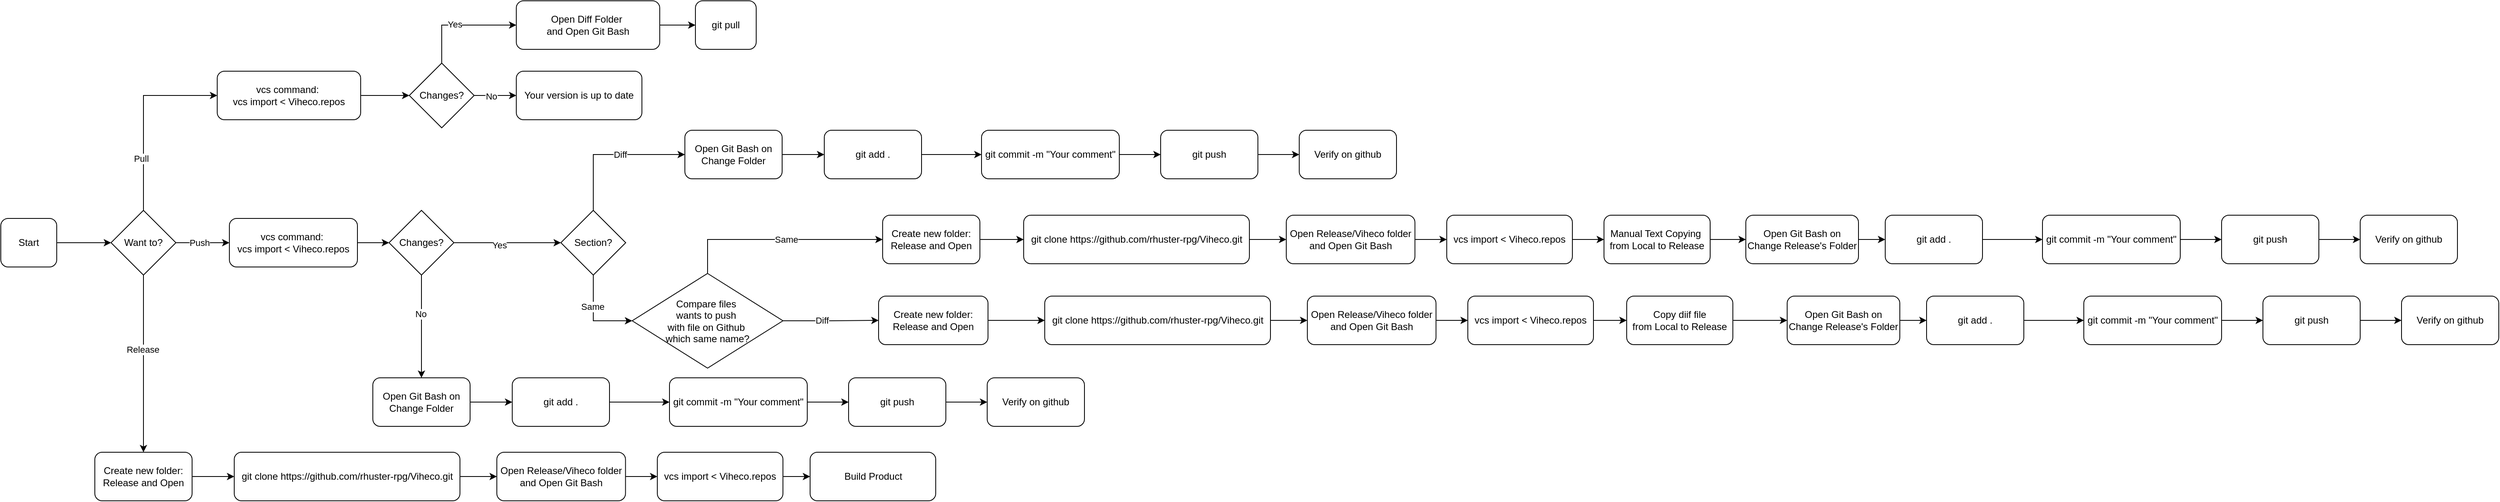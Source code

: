 <mxfile version="24.8.4">
  <diagram name="Trang-1" id="VYDXozYUX4tGOKDkSeNB">
    <mxGraphModel dx="3007" dy="1742" grid="0" gridSize="10" guides="1" tooltips="1" connect="1" arrows="1" fold="1" page="0" pageScale="1" pageWidth="827" pageHeight="1169" math="0" shadow="0">
      <root>
        <mxCell id="0" />
        <mxCell id="1" parent="0" />
        <mxCell id="aLYRYOhqbakwwKRu4qIa-109" value="" style="edgeStyle=orthogonalEdgeStyle;rounded=0;orthogonalLoop=1;jettySize=auto;html=1;" edge="1" parent="1" source="aLYRYOhqbakwwKRu4qIa-1" target="aLYRYOhqbakwwKRu4qIa-108">
          <mxGeometry relative="1" as="geometry" />
        </mxCell>
        <mxCell id="aLYRYOhqbakwwKRu4qIa-1" value="Start" style="rounded=1;whiteSpace=wrap;html=1;" vertex="1" parent="1">
          <mxGeometry x="-377" y="243" width="69" height="60" as="geometry" />
        </mxCell>
        <mxCell id="aLYRYOhqbakwwKRu4qIa-12" style="edgeStyle=orthogonalEdgeStyle;rounded=0;orthogonalLoop=1;jettySize=auto;html=1;entryX=0;entryY=0.5;entryDx=0;entryDy=0;exitX=0.5;exitY=0;exitDx=0;exitDy=0;" edge="1" parent="1" source="aLYRYOhqbakwwKRu4qIa-10" target="aLYRYOhqbakwwKRu4qIa-66">
          <mxGeometry relative="1" as="geometry">
            <mxPoint x="488" y="147" as="targetPoint" />
          </mxGeometry>
        </mxCell>
        <mxCell id="aLYRYOhqbakwwKRu4qIa-13" value="Diff" style="edgeLabel;html=1;align=center;verticalAlign=middle;resizable=0;points=[];" vertex="1" connectable="0" parent="aLYRYOhqbakwwKRu4qIa-12">
          <mxGeometry x="0.122" y="-3" relative="1" as="geometry">
            <mxPoint y="-3" as="offset" />
          </mxGeometry>
        </mxCell>
        <mxCell id="aLYRYOhqbakwwKRu4qIa-14" style="edgeStyle=orthogonalEdgeStyle;rounded=0;orthogonalLoop=1;jettySize=auto;html=1;exitX=0.5;exitY=1;exitDx=0;exitDy=0;entryX=0;entryY=0.5;entryDx=0;entryDy=0;" edge="1" parent="1" source="aLYRYOhqbakwwKRu4qIa-10" target="aLYRYOhqbakwwKRu4qIa-16">
          <mxGeometry relative="1" as="geometry">
            <mxPoint x="497.0" y="378.0" as="targetPoint" />
          </mxGeometry>
        </mxCell>
        <mxCell id="aLYRYOhqbakwwKRu4qIa-15" value="Same" style="edgeLabel;html=1;align=center;verticalAlign=middle;resizable=0;points=[];" vertex="1" connectable="0" parent="aLYRYOhqbakwwKRu4qIa-14">
          <mxGeometry x="-0.074" y="-3" relative="1" as="geometry">
            <mxPoint x="2" y="-10" as="offset" />
          </mxGeometry>
        </mxCell>
        <mxCell id="aLYRYOhqbakwwKRu4qIa-10" value="Section?" style="rhombus;whiteSpace=wrap;html=1;" vertex="1" parent="1">
          <mxGeometry x="314" y="233" width="80" height="80" as="geometry" />
        </mxCell>
        <mxCell id="aLYRYOhqbakwwKRu4qIa-74" value="" style="edgeStyle=orthogonalEdgeStyle;rounded=0;orthogonalLoop=1;jettySize=auto;html=1;" edge="1" parent="1" source="aLYRYOhqbakwwKRu4qIa-16" target="aLYRYOhqbakwwKRu4qIa-57">
          <mxGeometry relative="1" as="geometry" />
        </mxCell>
        <mxCell id="aLYRYOhqbakwwKRu4qIa-75" value="Diff" style="edgeLabel;html=1;align=center;verticalAlign=middle;resizable=0;points=[];" vertex="1" connectable="0" parent="aLYRYOhqbakwwKRu4qIa-74">
          <mxGeometry x="-0.202" y="1" relative="1" as="geometry">
            <mxPoint as="offset" />
          </mxGeometry>
        </mxCell>
        <mxCell id="aLYRYOhqbakwwKRu4qIa-87" style="edgeStyle=orthogonalEdgeStyle;rounded=0;orthogonalLoop=1;jettySize=auto;html=1;entryX=0;entryY=0.5;entryDx=0;entryDy=0;" edge="1" parent="1" source="aLYRYOhqbakwwKRu4qIa-16" target="aLYRYOhqbakwwKRu4qIa-86">
          <mxGeometry relative="1" as="geometry">
            <Array as="points">
              <mxPoint x="495" y="269" />
            </Array>
          </mxGeometry>
        </mxCell>
        <mxCell id="aLYRYOhqbakwwKRu4qIa-88" value="Same" style="edgeLabel;html=1;align=center;verticalAlign=middle;resizable=0;points=[];" vertex="1" connectable="0" parent="aLYRYOhqbakwwKRu4qIa-87">
          <mxGeometry x="0.074" relative="1" as="geometry">
            <mxPoint as="offset" />
          </mxGeometry>
        </mxCell>
        <mxCell id="aLYRYOhqbakwwKRu4qIa-16" value="Compare files&amp;nbsp;&lt;div&gt;wants to push&amp;nbsp;&lt;div&gt;with file on Github&amp;nbsp;&lt;/div&gt;&lt;div&gt;which same name?&lt;/div&gt;&lt;/div&gt;" style="rhombus;whiteSpace=wrap;html=1;" vertex="1" parent="1">
          <mxGeometry x="402" y="311" width="186" height="117" as="geometry" />
        </mxCell>
        <mxCell id="aLYRYOhqbakwwKRu4qIa-25" style="edgeStyle=orthogonalEdgeStyle;rounded=0;orthogonalLoop=1;jettySize=auto;html=1;entryX=0;entryY=0.5;entryDx=0;entryDy=0;" edge="1" parent="1" source="aLYRYOhqbakwwKRu4qIa-20" target="aLYRYOhqbakwwKRu4qIa-22">
          <mxGeometry relative="1" as="geometry" />
        </mxCell>
        <mxCell id="aLYRYOhqbakwwKRu4qIa-20" value="vcs command:&amp;nbsp;&lt;div&gt;vcs import &amp;lt; Viheco.repos&lt;/div&gt;" style="rounded=1;whiteSpace=wrap;html=1;" vertex="1" parent="1">
          <mxGeometry x="-95" y="243" width="158" height="60" as="geometry" />
        </mxCell>
        <mxCell id="aLYRYOhqbakwwKRu4qIa-23" style="edgeStyle=orthogonalEdgeStyle;rounded=0;orthogonalLoop=1;jettySize=auto;html=1;entryX=0;entryY=0.5;entryDx=0;entryDy=0;" edge="1" parent="1" source="aLYRYOhqbakwwKRu4qIa-22" target="aLYRYOhqbakwwKRu4qIa-10">
          <mxGeometry relative="1" as="geometry" />
        </mxCell>
        <mxCell id="aLYRYOhqbakwwKRu4qIa-24" value="Yes" style="edgeLabel;html=1;align=center;verticalAlign=middle;resizable=0;points=[];" vertex="1" connectable="0" parent="aLYRYOhqbakwwKRu4qIa-23">
          <mxGeometry x="-0.149" y="-3" relative="1" as="geometry">
            <mxPoint as="offset" />
          </mxGeometry>
        </mxCell>
        <mxCell id="aLYRYOhqbakwwKRu4qIa-27" style="edgeStyle=orthogonalEdgeStyle;rounded=0;orthogonalLoop=1;jettySize=auto;html=1;exitX=0.5;exitY=1;exitDx=0;exitDy=0;" edge="1" parent="1" source="aLYRYOhqbakwwKRu4qIa-22" target="aLYRYOhqbakwwKRu4qIa-26">
          <mxGeometry relative="1" as="geometry" />
        </mxCell>
        <mxCell id="aLYRYOhqbakwwKRu4qIa-89" value="No" style="edgeLabel;html=1;align=center;verticalAlign=middle;resizable=0;points=[];" vertex="1" connectable="0" parent="aLYRYOhqbakwwKRu4qIa-27">
          <mxGeometry x="-0.249" y="-1" relative="1" as="geometry">
            <mxPoint as="offset" />
          </mxGeometry>
        </mxCell>
        <mxCell id="aLYRYOhqbakwwKRu4qIa-22" value="Changes?" style="rhombus;whiteSpace=wrap;html=1;" vertex="1" parent="1">
          <mxGeometry x="102" y="233" width="80" height="80" as="geometry" />
        </mxCell>
        <mxCell id="aLYRYOhqbakwwKRu4qIa-29" style="edgeStyle=orthogonalEdgeStyle;rounded=0;orthogonalLoop=1;jettySize=auto;html=1;entryX=0;entryY=0.5;entryDx=0;entryDy=0;" edge="1" parent="1" source="aLYRYOhqbakwwKRu4qIa-26" target="aLYRYOhqbakwwKRu4qIa-28">
          <mxGeometry relative="1" as="geometry" />
        </mxCell>
        <mxCell id="aLYRYOhqbakwwKRu4qIa-26" value="Open Git Bash on Change Folder" style="rounded=1;whiteSpace=wrap;html=1;" vertex="1" parent="1">
          <mxGeometry x="82" y="440" width="120" height="60" as="geometry" />
        </mxCell>
        <mxCell id="aLYRYOhqbakwwKRu4qIa-31" value="" style="edgeStyle=orthogonalEdgeStyle;rounded=0;orthogonalLoop=1;jettySize=auto;html=1;" edge="1" parent="1" source="aLYRYOhqbakwwKRu4qIa-28" target="aLYRYOhqbakwwKRu4qIa-30">
          <mxGeometry relative="1" as="geometry" />
        </mxCell>
        <mxCell id="aLYRYOhqbakwwKRu4qIa-28" value="git add ." style="rounded=1;whiteSpace=wrap;html=1;" vertex="1" parent="1">
          <mxGeometry x="254" y="440" width="120" height="60" as="geometry" />
        </mxCell>
        <mxCell id="aLYRYOhqbakwwKRu4qIa-33" style="edgeStyle=orthogonalEdgeStyle;rounded=0;orthogonalLoop=1;jettySize=auto;html=1;exitX=1;exitY=0.5;exitDx=0;exitDy=0;entryX=0;entryY=0.5;entryDx=0;entryDy=0;" edge="1" parent="1" source="aLYRYOhqbakwwKRu4qIa-30" target="aLYRYOhqbakwwKRu4qIa-32">
          <mxGeometry relative="1" as="geometry" />
        </mxCell>
        <mxCell id="aLYRYOhqbakwwKRu4qIa-30" value="git commit -m &quot;Your comment&quot;" style="rounded=1;whiteSpace=wrap;html=1;" vertex="1" parent="1">
          <mxGeometry x="448" y="440" width="170" height="60" as="geometry" />
        </mxCell>
        <mxCell id="aLYRYOhqbakwwKRu4qIa-35" value="" style="edgeStyle=orthogonalEdgeStyle;rounded=0;orthogonalLoop=1;jettySize=auto;html=1;" edge="1" parent="1" source="aLYRYOhqbakwwKRu4qIa-32" target="aLYRYOhqbakwwKRu4qIa-34">
          <mxGeometry relative="1" as="geometry" />
        </mxCell>
        <mxCell id="aLYRYOhqbakwwKRu4qIa-32" value="git push" style="rounded=1;whiteSpace=wrap;html=1;" vertex="1" parent="1">
          <mxGeometry x="669" y="440" width="120" height="60" as="geometry" />
        </mxCell>
        <mxCell id="aLYRYOhqbakwwKRu4qIa-34" value="Verify on github" style="rounded=1;whiteSpace=wrap;html=1;" vertex="1" parent="1">
          <mxGeometry x="840" y="440" width="120" height="60" as="geometry" />
        </mxCell>
        <mxCell id="aLYRYOhqbakwwKRu4qIa-56" value="" style="edgeStyle=orthogonalEdgeStyle;rounded=0;orthogonalLoop=1;jettySize=auto;html=1;" edge="1" parent="1" source="aLYRYOhqbakwwKRu4qIa-57" target="aLYRYOhqbakwwKRu4qIa-59">
          <mxGeometry relative="1" as="geometry" />
        </mxCell>
        <mxCell id="aLYRYOhqbakwwKRu4qIa-57" value="Create new folder: Release and Open" style="rounded=1;whiteSpace=wrap;html=1;" vertex="1" parent="1">
          <mxGeometry x="706" y="339" width="135" height="60" as="geometry" />
        </mxCell>
        <mxCell id="aLYRYOhqbakwwKRu4qIa-58" value="" style="edgeStyle=orthogonalEdgeStyle;rounded=0;orthogonalLoop=1;jettySize=auto;html=1;" edge="1" parent="1" source="aLYRYOhqbakwwKRu4qIa-59" target="aLYRYOhqbakwwKRu4qIa-61">
          <mxGeometry relative="1" as="geometry" />
        </mxCell>
        <mxCell id="aLYRYOhqbakwwKRu4qIa-59" value="git clone&amp;nbsp;https://github.com/rhuster-rpg/Viheco.git" style="whiteSpace=wrap;html=1;rounded=1;" vertex="1" parent="1">
          <mxGeometry x="911" y="339" width="278.5" height="60" as="geometry" />
        </mxCell>
        <mxCell id="aLYRYOhqbakwwKRu4qIa-60" value="" style="edgeStyle=orthogonalEdgeStyle;rounded=0;orthogonalLoop=1;jettySize=auto;html=1;" edge="1" parent="1" source="aLYRYOhqbakwwKRu4qIa-61" target="aLYRYOhqbakwwKRu4qIa-63">
          <mxGeometry relative="1" as="geometry" />
        </mxCell>
        <mxCell id="aLYRYOhqbakwwKRu4qIa-61" value="Open Release/Viheco folder&lt;div&gt;and Open Git Bash&lt;/div&gt;" style="whiteSpace=wrap;html=1;rounded=1;" vertex="1" parent="1">
          <mxGeometry x="1235" y="339" width="158.75" height="60" as="geometry" />
        </mxCell>
        <mxCell id="aLYRYOhqbakwwKRu4qIa-62" value="" style="edgeStyle=orthogonalEdgeStyle;rounded=0;orthogonalLoop=1;jettySize=auto;html=1;" edge="1" parent="1" source="aLYRYOhqbakwwKRu4qIa-63" target="aLYRYOhqbakwwKRu4qIa-64">
          <mxGeometry relative="1" as="geometry" />
        </mxCell>
        <mxCell id="aLYRYOhqbakwwKRu4qIa-63" value="vcs import &amp;lt; Viheco.repos" style="whiteSpace=wrap;html=1;rounded=1;" vertex="1" parent="1">
          <mxGeometry x="1433" y="339" width="155" height="60" as="geometry" />
        </mxCell>
        <mxCell id="aLYRYOhqbakwwKRu4qIa-85" value="" style="edgeStyle=orthogonalEdgeStyle;rounded=0;orthogonalLoop=1;jettySize=auto;html=1;" edge="1" parent="1" source="aLYRYOhqbakwwKRu4qIa-64" target="aLYRYOhqbakwwKRu4qIa-77">
          <mxGeometry relative="1" as="geometry" />
        </mxCell>
        <mxCell id="aLYRYOhqbakwwKRu4qIa-64" value="Copy diif file&lt;div&gt;from Local to Release&lt;/div&gt;" style="whiteSpace=wrap;html=1;rounded=1;" vertex="1" parent="1">
          <mxGeometry x="1629" y="339" width="131" height="60" as="geometry" />
        </mxCell>
        <mxCell id="aLYRYOhqbakwwKRu4qIa-65" style="edgeStyle=orthogonalEdgeStyle;rounded=0;orthogonalLoop=1;jettySize=auto;html=1;entryX=0;entryY=0.5;entryDx=0;entryDy=0;" edge="1" parent="1" source="aLYRYOhqbakwwKRu4qIa-66" target="aLYRYOhqbakwwKRu4qIa-68">
          <mxGeometry relative="1" as="geometry" />
        </mxCell>
        <mxCell id="aLYRYOhqbakwwKRu4qIa-66" value="Open Git Bash on Change Folder" style="rounded=1;whiteSpace=wrap;html=1;" vertex="1" parent="1">
          <mxGeometry x="467" y="134" width="120" height="60" as="geometry" />
        </mxCell>
        <mxCell id="aLYRYOhqbakwwKRu4qIa-67" value="" style="edgeStyle=orthogonalEdgeStyle;rounded=0;orthogonalLoop=1;jettySize=auto;html=1;" edge="1" parent="1" source="aLYRYOhqbakwwKRu4qIa-68" target="aLYRYOhqbakwwKRu4qIa-70">
          <mxGeometry relative="1" as="geometry" />
        </mxCell>
        <mxCell id="aLYRYOhqbakwwKRu4qIa-68" value="git add ." style="rounded=1;whiteSpace=wrap;html=1;" vertex="1" parent="1">
          <mxGeometry x="639" y="134" width="120" height="60" as="geometry" />
        </mxCell>
        <mxCell id="aLYRYOhqbakwwKRu4qIa-69" style="edgeStyle=orthogonalEdgeStyle;rounded=0;orthogonalLoop=1;jettySize=auto;html=1;exitX=1;exitY=0.5;exitDx=0;exitDy=0;entryX=0;entryY=0.5;entryDx=0;entryDy=0;" edge="1" parent="1" source="aLYRYOhqbakwwKRu4qIa-70" target="aLYRYOhqbakwwKRu4qIa-72">
          <mxGeometry relative="1" as="geometry" />
        </mxCell>
        <mxCell id="aLYRYOhqbakwwKRu4qIa-70" value="git commit -m &quot;Your comment&quot;" style="rounded=1;whiteSpace=wrap;html=1;" vertex="1" parent="1">
          <mxGeometry x="833" y="134" width="170" height="60" as="geometry" />
        </mxCell>
        <mxCell id="aLYRYOhqbakwwKRu4qIa-71" value="" style="edgeStyle=orthogonalEdgeStyle;rounded=0;orthogonalLoop=1;jettySize=auto;html=1;" edge="1" parent="1" source="aLYRYOhqbakwwKRu4qIa-72" target="aLYRYOhqbakwwKRu4qIa-73">
          <mxGeometry relative="1" as="geometry" />
        </mxCell>
        <mxCell id="aLYRYOhqbakwwKRu4qIa-72" value="git push" style="rounded=1;whiteSpace=wrap;html=1;" vertex="1" parent="1">
          <mxGeometry x="1054" y="134" width="120" height="60" as="geometry" />
        </mxCell>
        <mxCell id="aLYRYOhqbakwwKRu4qIa-73" value="Verify on github" style="rounded=1;whiteSpace=wrap;html=1;" vertex="1" parent="1">
          <mxGeometry x="1225" y="134" width="120" height="60" as="geometry" />
        </mxCell>
        <mxCell id="aLYRYOhqbakwwKRu4qIa-76" style="edgeStyle=orthogonalEdgeStyle;rounded=0;orthogonalLoop=1;jettySize=auto;html=1;entryX=0;entryY=0.5;entryDx=0;entryDy=0;" edge="1" parent="1" source="aLYRYOhqbakwwKRu4qIa-77" target="aLYRYOhqbakwwKRu4qIa-79">
          <mxGeometry relative="1" as="geometry" />
        </mxCell>
        <mxCell id="aLYRYOhqbakwwKRu4qIa-77" value="Open Git Bash on Change Release&#39;s Folder" style="rounded=1;whiteSpace=wrap;html=1;" vertex="1" parent="1">
          <mxGeometry x="1827" y="339" width="139" height="60" as="geometry" />
        </mxCell>
        <mxCell id="aLYRYOhqbakwwKRu4qIa-78" value="" style="edgeStyle=orthogonalEdgeStyle;rounded=0;orthogonalLoop=1;jettySize=auto;html=1;" edge="1" parent="1" source="aLYRYOhqbakwwKRu4qIa-79" target="aLYRYOhqbakwwKRu4qIa-81">
          <mxGeometry relative="1" as="geometry" />
        </mxCell>
        <mxCell id="aLYRYOhqbakwwKRu4qIa-79" value="git add ." style="rounded=1;whiteSpace=wrap;html=1;" vertex="1" parent="1">
          <mxGeometry x="1999" y="339" width="120" height="60" as="geometry" />
        </mxCell>
        <mxCell id="aLYRYOhqbakwwKRu4qIa-80" style="edgeStyle=orthogonalEdgeStyle;rounded=0;orthogonalLoop=1;jettySize=auto;html=1;exitX=1;exitY=0.5;exitDx=0;exitDy=0;entryX=0;entryY=0.5;entryDx=0;entryDy=0;" edge="1" parent="1" source="aLYRYOhqbakwwKRu4qIa-81" target="aLYRYOhqbakwwKRu4qIa-83">
          <mxGeometry relative="1" as="geometry" />
        </mxCell>
        <mxCell id="aLYRYOhqbakwwKRu4qIa-81" value="git commit -m &quot;Your comment&quot;" style="rounded=1;whiteSpace=wrap;html=1;" vertex="1" parent="1">
          <mxGeometry x="2193" y="339" width="170" height="60" as="geometry" />
        </mxCell>
        <mxCell id="aLYRYOhqbakwwKRu4qIa-82" value="" style="edgeStyle=orthogonalEdgeStyle;rounded=0;orthogonalLoop=1;jettySize=auto;html=1;" edge="1" parent="1" source="aLYRYOhqbakwwKRu4qIa-83" target="aLYRYOhqbakwwKRu4qIa-84">
          <mxGeometry relative="1" as="geometry" />
        </mxCell>
        <mxCell id="aLYRYOhqbakwwKRu4qIa-83" value="git push" style="rounded=1;whiteSpace=wrap;html=1;" vertex="1" parent="1">
          <mxGeometry x="2414" y="339" width="120" height="60" as="geometry" />
        </mxCell>
        <mxCell id="aLYRYOhqbakwwKRu4qIa-84" value="Verify on github" style="rounded=1;whiteSpace=wrap;html=1;" vertex="1" parent="1">
          <mxGeometry x="2585" y="339" width="120" height="60" as="geometry" />
        </mxCell>
        <mxCell id="aLYRYOhqbakwwKRu4qIa-95" value="" style="edgeStyle=orthogonalEdgeStyle;rounded=0;orthogonalLoop=1;jettySize=auto;html=1;" edge="1" parent="1" source="aLYRYOhqbakwwKRu4qIa-86" target="aLYRYOhqbakwwKRu4qIa-91">
          <mxGeometry relative="1" as="geometry" />
        </mxCell>
        <mxCell id="aLYRYOhqbakwwKRu4qIa-86" value="Create new folder: Release and Open" style="rounded=1;whiteSpace=wrap;html=1;" vertex="1" parent="1">
          <mxGeometry x="711" y="239" width="120" height="60" as="geometry" />
        </mxCell>
        <mxCell id="aLYRYOhqbakwwKRu4qIa-90" value="" style="edgeStyle=orthogonalEdgeStyle;rounded=0;orthogonalLoop=1;jettySize=auto;html=1;" edge="1" parent="1" source="aLYRYOhqbakwwKRu4qIa-91" target="aLYRYOhqbakwwKRu4qIa-93">
          <mxGeometry relative="1" as="geometry" />
        </mxCell>
        <mxCell id="aLYRYOhqbakwwKRu4qIa-91" value="git clone&amp;nbsp;https://github.com/rhuster-rpg/Viheco.git" style="whiteSpace=wrap;html=1;rounded=1;" vertex="1" parent="1">
          <mxGeometry x="885" y="239" width="278.5" height="60" as="geometry" />
        </mxCell>
        <mxCell id="aLYRYOhqbakwwKRu4qIa-92" value="" style="edgeStyle=orthogonalEdgeStyle;rounded=0;orthogonalLoop=1;jettySize=auto;html=1;" edge="1" parent="1" source="aLYRYOhqbakwwKRu4qIa-93" target="aLYRYOhqbakwwKRu4qIa-94">
          <mxGeometry relative="1" as="geometry" />
        </mxCell>
        <mxCell id="aLYRYOhqbakwwKRu4qIa-93" value="Open Release/Viheco folder&lt;div&gt;and Open Git Bash&lt;/div&gt;" style="whiteSpace=wrap;html=1;rounded=1;" vertex="1" parent="1">
          <mxGeometry x="1209" y="239" width="158.75" height="60" as="geometry" />
        </mxCell>
        <mxCell id="aLYRYOhqbakwwKRu4qIa-97" value="" style="edgeStyle=orthogonalEdgeStyle;rounded=0;orthogonalLoop=1;jettySize=auto;html=1;" edge="1" parent="1" source="aLYRYOhqbakwwKRu4qIa-94" target="aLYRYOhqbakwwKRu4qIa-96">
          <mxGeometry relative="1" as="geometry" />
        </mxCell>
        <mxCell id="aLYRYOhqbakwwKRu4qIa-94" value="vcs import &amp;lt; Viheco.repos" style="whiteSpace=wrap;html=1;rounded=1;" vertex="1" parent="1">
          <mxGeometry x="1407" y="239" width="155" height="60" as="geometry" />
        </mxCell>
        <mxCell id="aLYRYOhqbakwwKRu4qIa-107" value="" style="edgeStyle=orthogonalEdgeStyle;rounded=0;orthogonalLoop=1;jettySize=auto;html=1;" edge="1" parent="1" source="aLYRYOhqbakwwKRu4qIa-96" target="aLYRYOhqbakwwKRu4qIa-99">
          <mxGeometry relative="1" as="geometry" />
        </mxCell>
        <mxCell id="aLYRYOhqbakwwKRu4qIa-96" value="Manual Text Copying&amp;nbsp;&lt;div&gt;from Local to Release&lt;/div&gt;" style="whiteSpace=wrap;html=1;rounded=1;" vertex="1" parent="1">
          <mxGeometry x="1601" y="239" width="131" height="60" as="geometry" />
        </mxCell>
        <mxCell id="aLYRYOhqbakwwKRu4qIa-98" style="edgeStyle=orthogonalEdgeStyle;rounded=0;orthogonalLoop=1;jettySize=auto;html=1;entryX=0;entryY=0.5;entryDx=0;entryDy=0;" edge="1" parent="1" source="aLYRYOhqbakwwKRu4qIa-99" target="aLYRYOhqbakwwKRu4qIa-101">
          <mxGeometry relative="1" as="geometry" />
        </mxCell>
        <mxCell id="aLYRYOhqbakwwKRu4qIa-99" value="Open Git Bash on Change Release&#39;s Folder" style="rounded=1;whiteSpace=wrap;html=1;" vertex="1" parent="1">
          <mxGeometry x="1776" y="239" width="139" height="60" as="geometry" />
        </mxCell>
        <mxCell id="aLYRYOhqbakwwKRu4qIa-100" value="" style="edgeStyle=orthogonalEdgeStyle;rounded=0;orthogonalLoop=1;jettySize=auto;html=1;" edge="1" parent="1" source="aLYRYOhqbakwwKRu4qIa-101" target="aLYRYOhqbakwwKRu4qIa-103">
          <mxGeometry relative="1" as="geometry" />
        </mxCell>
        <mxCell id="aLYRYOhqbakwwKRu4qIa-101" value="git add ." style="rounded=1;whiteSpace=wrap;html=1;" vertex="1" parent="1">
          <mxGeometry x="1948" y="239" width="120" height="60" as="geometry" />
        </mxCell>
        <mxCell id="aLYRYOhqbakwwKRu4qIa-102" style="edgeStyle=orthogonalEdgeStyle;rounded=0;orthogonalLoop=1;jettySize=auto;html=1;exitX=1;exitY=0.5;exitDx=0;exitDy=0;entryX=0;entryY=0.5;entryDx=0;entryDy=0;" edge="1" parent="1" source="aLYRYOhqbakwwKRu4qIa-103" target="aLYRYOhqbakwwKRu4qIa-105">
          <mxGeometry relative="1" as="geometry" />
        </mxCell>
        <mxCell id="aLYRYOhqbakwwKRu4qIa-103" value="git commit -m &quot;Your comment&quot;" style="rounded=1;whiteSpace=wrap;html=1;" vertex="1" parent="1">
          <mxGeometry x="2142" y="239" width="170" height="60" as="geometry" />
        </mxCell>
        <mxCell id="aLYRYOhqbakwwKRu4qIa-104" value="" style="edgeStyle=orthogonalEdgeStyle;rounded=0;orthogonalLoop=1;jettySize=auto;html=1;" edge="1" parent="1" source="aLYRYOhqbakwwKRu4qIa-105" target="aLYRYOhqbakwwKRu4qIa-106">
          <mxGeometry relative="1" as="geometry" />
        </mxCell>
        <mxCell id="aLYRYOhqbakwwKRu4qIa-105" value="git push" style="rounded=1;whiteSpace=wrap;html=1;" vertex="1" parent="1">
          <mxGeometry x="2363" y="239" width="120" height="60" as="geometry" />
        </mxCell>
        <mxCell id="aLYRYOhqbakwwKRu4qIa-106" value="Verify on github" style="rounded=1;whiteSpace=wrap;html=1;" vertex="1" parent="1">
          <mxGeometry x="2534" y="239" width="120" height="60" as="geometry" />
        </mxCell>
        <mxCell id="aLYRYOhqbakwwKRu4qIa-110" value="" style="edgeStyle=orthogonalEdgeStyle;rounded=0;orthogonalLoop=1;jettySize=auto;html=1;" edge="1" parent="1" source="aLYRYOhqbakwwKRu4qIa-108" target="aLYRYOhqbakwwKRu4qIa-20">
          <mxGeometry relative="1" as="geometry" />
        </mxCell>
        <mxCell id="aLYRYOhqbakwwKRu4qIa-111" value="Push" style="edgeLabel;html=1;align=center;verticalAlign=middle;resizable=0;points=[];" vertex="1" connectable="0" parent="aLYRYOhqbakwwKRu4qIa-110">
          <mxGeometry x="-0.431" relative="1" as="geometry">
            <mxPoint x="10" as="offset" />
          </mxGeometry>
        </mxCell>
        <mxCell id="aLYRYOhqbakwwKRu4qIa-115" style="edgeStyle=orthogonalEdgeStyle;rounded=0;orthogonalLoop=1;jettySize=auto;html=1;entryX=0;entryY=0.5;entryDx=0;entryDy=0;" edge="1" parent="1" source="aLYRYOhqbakwwKRu4qIa-108" target="aLYRYOhqbakwwKRu4qIa-113">
          <mxGeometry relative="1" as="geometry">
            <Array as="points">
              <mxPoint x="-201" y="91" />
            </Array>
          </mxGeometry>
        </mxCell>
        <mxCell id="aLYRYOhqbakwwKRu4qIa-116" value="Pull" style="edgeLabel;html=1;align=center;verticalAlign=middle;resizable=0;points=[];" vertex="1" connectable="0" parent="aLYRYOhqbakwwKRu4qIa-115">
          <mxGeometry x="-0.452" y="3" relative="1" as="geometry">
            <mxPoint as="offset" />
          </mxGeometry>
        </mxCell>
        <mxCell id="aLYRYOhqbakwwKRu4qIa-134" style="edgeStyle=orthogonalEdgeStyle;rounded=0;orthogonalLoop=1;jettySize=auto;html=1;entryX=0.5;entryY=0;entryDx=0;entryDy=0;" edge="1" parent="1" source="aLYRYOhqbakwwKRu4qIa-108" target="aLYRYOhqbakwwKRu4qIa-128">
          <mxGeometry relative="1" as="geometry" />
        </mxCell>
        <mxCell id="aLYRYOhqbakwwKRu4qIa-135" value="Release" style="edgeLabel;html=1;align=center;verticalAlign=middle;resizable=0;points=[];" vertex="1" connectable="0" parent="aLYRYOhqbakwwKRu4qIa-134">
          <mxGeometry x="-0.164" y="-1" relative="1" as="geometry">
            <mxPoint as="offset" />
          </mxGeometry>
        </mxCell>
        <mxCell id="aLYRYOhqbakwwKRu4qIa-108" value="Want to?" style="rhombus;whiteSpace=wrap;html=1;" vertex="1" parent="1">
          <mxGeometry x="-241" y="233" width="80" height="80" as="geometry" />
        </mxCell>
        <mxCell id="aLYRYOhqbakwwKRu4qIa-118" value="" style="edgeStyle=orthogonalEdgeStyle;rounded=0;orthogonalLoop=1;jettySize=auto;html=1;" edge="1" parent="1" source="aLYRYOhqbakwwKRu4qIa-113" target="aLYRYOhqbakwwKRu4qIa-117">
          <mxGeometry relative="1" as="geometry" />
        </mxCell>
        <mxCell id="aLYRYOhqbakwwKRu4qIa-113" value="vcs command:&amp;nbsp;&lt;div&gt;vcs import &amp;lt; Viheco.repos&lt;/div&gt;" style="rounded=1;whiteSpace=wrap;html=1;" vertex="1" parent="1">
          <mxGeometry x="-110" y="61" width="177" height="60" as="geometry" />
        </mxCell>
        <mxCell id="aLYRYOhqbakwwKRu4qIa-120" value="" style="edgeStyle=orthogonalEdgeStyle;rounded=0;orthogonalLoop=1;jettySize=auto;html=1;" edge="1" parent="1" source="aLYRYOhqbakwwKRu4qIa-117" target="aLYRYOhqbakwwKRu4qIa-119">
          <mxGeometry relative="1" as="geometry" />
        </mxCell>
        <mxCell id="aLYRYOhqbakwwKRu4qIa-121" value="No" style="edgeLabel;html=1;align=center;verticalAlign=middle;resizable=0;points=[];" vertex="1" connectable="0" parent="aLYRYOhqbakwwKRu4qIa-120">
          <mxGeometry x="-0.218" y="-1" relative="1" as="geometry">
            <mxPoint as="offset" />
          </mxGeometry>
        </mxCell>
        <mxCell id="aLYRYOhqbakwwKRu4qIa-123" style="edgeStyle=orthogonalEdgeStyle;rounded=0;orthogonalLoop=1;jettySize=auto;html=1;entryX=0;entryY=0.5;entryDx=0;entryDy=0;" edge="1" parent="1" source="aLYRYOhqbakwwKRu4qIa-117" target="aLYRYOhqbakwwKRu4qIa-122">
          <mxGeometry relative="1" as="geometry">
            <Array as="points">
              <mxPoint x="167" y="4" />
            </Array>
          </mxGeometry>
        </mxCell>
        <mxCell id="aLYRYOhqbakwwKRu4qIa-124" value="Yes" style="edgeLabel;html=1;align=center;verticalAlign=middle;resizable=0;points=[];" vertex="1" connectable="0" parent="aLYRYOhqbakwwKRu4qIa-123">
          <mxGeometry x="-0.098" y="1" relative="1" as="geometry">
            <mxPoint as="offset" />
          </mxGeometry>
        </mxCell>
        <mxCell id="aLYRYOhqbakwwKRu4qIa-117" value="Changes?" style="rhombus;whiteSpace=wrap;html=1;" vertex="1" parent="1">
          <mxGeometry x="127" y="51" width="80" height="80" as="geometry" />
        </mxCell>
        <mxCell id="aLYRYOhqbakwwKRu4qIa-119" value="Your version is up to date" style="rounded=1;whiteSpace=wrap;html=1;" vertex="1" parent="1">
          <mxGeometry x="259" y="61" width="155" height="60" as="geometry" />
        </mxCell>
        <mxCell id="aLYRYOhqbakwwKRu4qIa-126" value="" style="edgeStyle=orthogonalEdgeStyle;rounded=0;orthogonalLoop=1;jettySize=auto;html=1;" edge="1" parent="1" source="aLYRYOhqbakwwKRu4qIa-122" target="aLYRYOhqbakwwKRu4qIa-125">
          <mxGeometry relative="1" as="geometry" />
        </mxCell>
        <mxCell id="aLYRYOhqbakwwKRu4qIa-122" value="Open Diff Folder&amp;nbsp;&lt;div&gt;and Open Git Bash&lt;/div&gt;" style="rounded=1;whiteSpace=wrap;html=1;" vertex="1" parent="1">
          <mxGeometry x="259" y="-26" width="177" height="60" as="geometry" />
        </mxCell>
        <mxCell id="aLYRYOhqbakwwKRu4qIa-125" value="git pull" style="rounded=1;whiteSpace=wrap;html=1;" vertex="1" parent="1">
          <mxGeometry x="480" y="-26" width="75" height="60" as="geometry" />
        </mxCell>
        <mxCell id="aLYRYOhqbakwwKRu4qIa-127" value="" style="edgeStyle=orthogonalEdgeStyle;rounded=0;orthogonalLoop=1;jettySize=auto;html=1;" edge="1" parent="1" source="aLYRYOhqbakwwKRu4qIa-128" target="aLYRYOhqbakwwKRu4qIa-130">
          <mxGeometry relative="1" as="geometry" />
        </mxCell>
        <mxCell id="aLYRYOhqbakwwKRu4qIa-128" value="Create new folder: Release and Open" style="rounded=1;whiteSpace=wrap;html=1;" vertex="1" parent="1">
          <mxGeometry x="-261" y="532" width="120" height="60" as="geometry" />
        </mxCell>
        <mxCell id="aLYRYOhqbakwwKRu4qIa-129" value="" style="edgeStyle=orthogonalEdgeStyle;rounded=0;orthogonalLoop=1;jettySize=auto;html=1;" edge="1" parent="1" source="aLYRYOhqbakwwKRu4qIa-130" target="aLYRYOhqbakwwKRu4qIa-132">
          <mxGeometry relative="1" as="geometry" />
        </mxCell>
        <mxCell id="aLYRYOhqbakwwKRu4qIa-130" value="git clone&amp;nbsp;https://github.com/rhuster-rpg/Viheco.git" style="whiteSpace=wrap;html=1;rounded=1;" vertex="1" parent="1">
          <mxGeometry x="-89" y="532" width="278.5" height="60" as="geometry" />
        </mxCell>
        <mxCell id="aLYRYOhqbakwwKRu4qIa-131" value="" style="edgeStyle=orthogonalEdgeStyle;rounded=0;orthogonalLoop=1;jettySize=auto;html=1;" edge="1" parent="1" source="aLYRYOhqbakwwKRu4qIa-132" target="aLYRYOhqbakwwKRu4qIa-133">
          <mxGeometry relative="1" as="geometry" />
        </mxCell>
        <mxCell id="aLYRYOhqbakwwKRu4qIa-132" value="Open Release/Viheco folder&lt;div&gt;and Open Git Bash&lt;/div&gt;" style="whiteSpace=wrap;html=1;rounded=1;" vertex="1" parent="1">
          <mxGeometry x="235" y="532" width="158.75" height="60" as="geometry" />
        </mxCell>
        <mxCell id="aLYRYOhqbakwwKRu4qIa-137" value="" style="edgeStyle=orthogonalEdgeStyle;rounded=0;orthogonalLoop=1;jettySize=auto;html=1;" edge="1" parent="1" source="aLYRYOhqbakwwKRu4qIa-133" target="aLYRYOhqbakwwKRu4qIa-136">
          <mxGeometry relative="1" as="geometry" />
        </mxCell>
        <mxCell id="aLYRYOhqbakwwKRu4qIa-133" value="vcs import &amp;lt; Viheco.repos" style="whiteSpace=wrap;html=1;rounded=1;" vertex="1" parent="1">
          <mxGeometry x="433" y="532" width="155" height="60" as="geometry" />
        </mxCell>
        <mxCell id="aLYRYOhqbakwwKRu4qIa-136" value="Build Product" style="whiteSpace=wrap;html=1;rounded=1;" vertex="1" parent="1">
          <mxGeometry x="621.5" y="532" width="155" height="60" as="geometry" />
        </mxCell>
      </root>
    </mxGraphModel>
  </diagram>
</mxfile>
